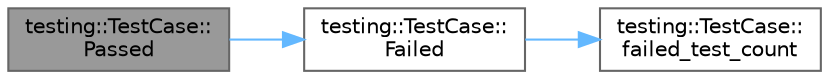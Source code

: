 digraph "testing::TestCase::Passed"
{
 // LATEX_PDF_SIZE
  bgcolor="transparent";
  edge [fontname=Helvetica,fontsize=10,labelfontname=Helvetica,labelfontsize=10];
  node [fontname=Helvetica,fontsize=10,shape=box,height=0.2,width=0.4];
  rankdir="LR";
  Node1 [id="Node000001",label="testing::TestCase::\lPassed",height=0.2,width=0.4,color="gray40", fillcolor="grey60", style="filled", fontcolor="black",tooltip=" "];
  Node1 -> Node2 [id="edge1_Node000001_Node000002",color="steelblue1",style="solid",tooltip=" "];
  Node2 [id="Node000002",label="testing::TestCase::\lFailed",height=0.2,width=0.4,color="grey40", fillcolor="white", style="filled",URL="$classtesting_1_1_test_case.html#ae71c30eab6f1673b82090a0e745c2aa5",tooltip=" "];
  Node2 -> Node3 [id="edge2_Node000002_Node000003",color="steelblue1",style="solid",tooltip=" "];
  Node3 [id="Node000003",label="testing::TestCase::\lfailed_test_count",height=0.2,width=0.4,color="grey40", fillcolor="white", style="filled",URL="$classtesting_1_1_test_case.html#a70e26eb070c75ae62a191fa610ea234f",tooltip=" "];
}
